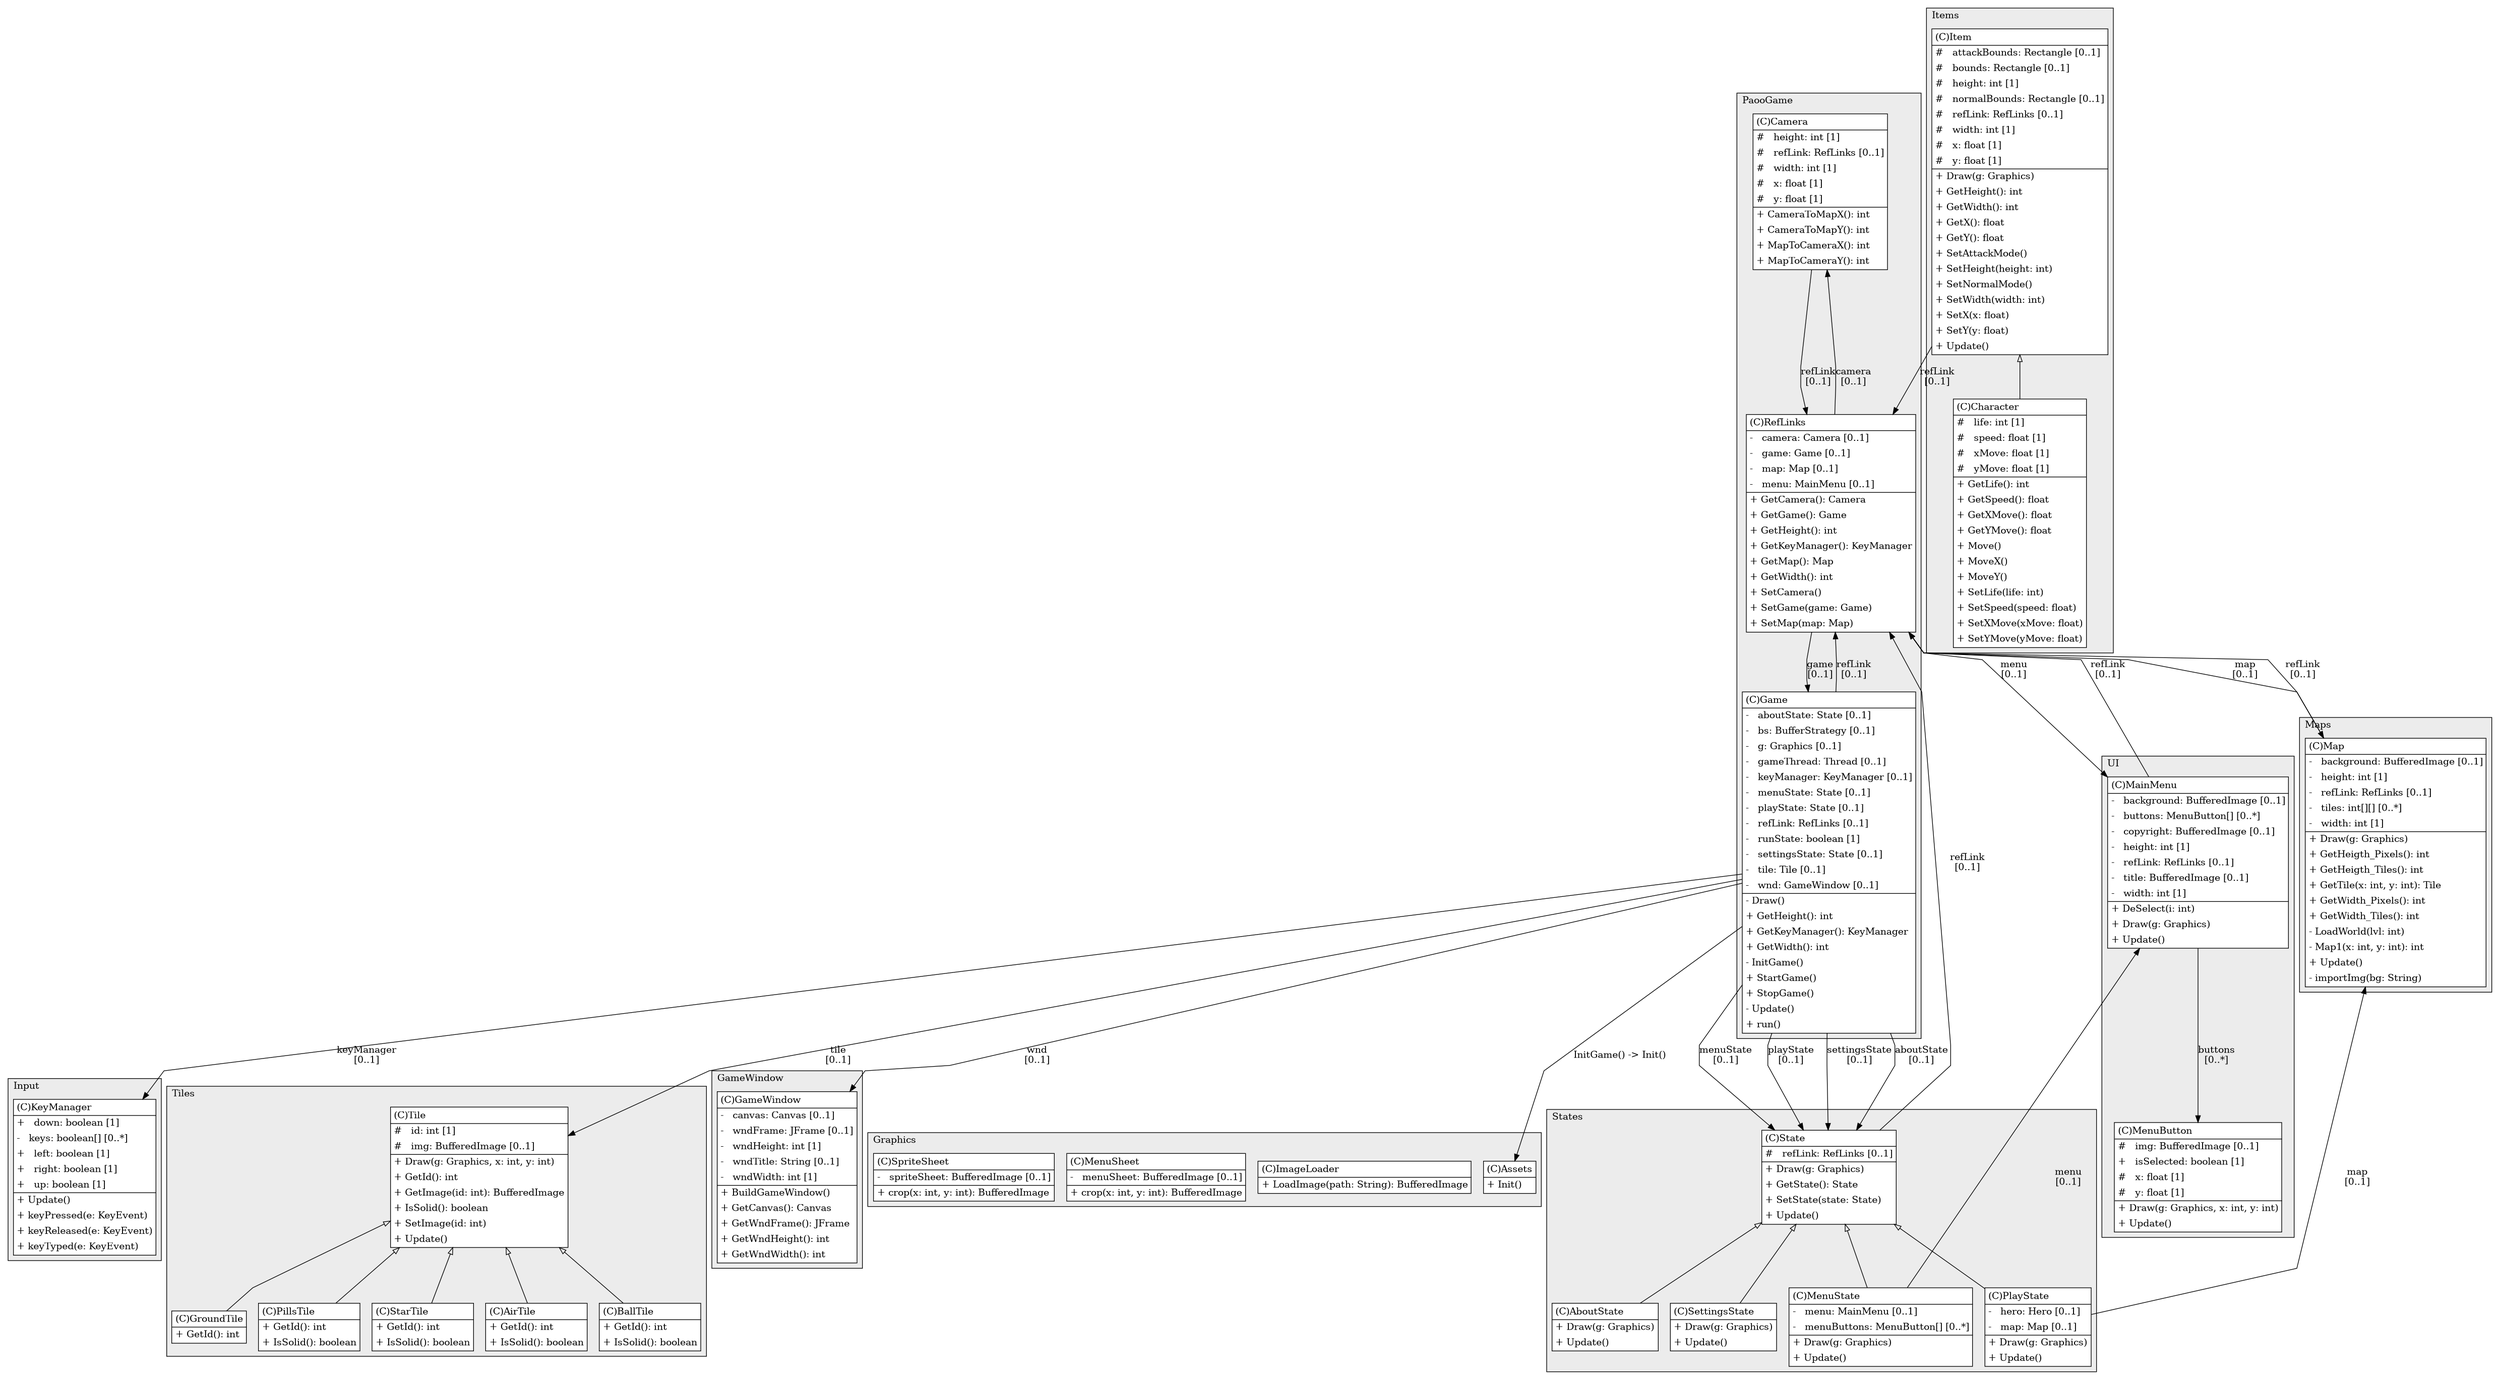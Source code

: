 @startuml

/' diagram meta data start
config=StructureConfiguration;
{
  "projectClassification": {
    "searchMode": "OpenProject", // OpenProject, AllProjects
    "includedProjects": "",
    "pathEndKeywords": "*.impl",
    "isClientPath": "",
    "isClientName": "",
    "isTestPath": "",
    "isTestName": "",
    "isMappingPath": "",
    "isMappingName": "",
    "isDataAccessPath": "",
    "isDataAccessName": "",
    "isDataStructurePath": "",
    "isDataStructureName": "",
    "isInterfaceStructuresPath": "",
    "isInterfaceStructuresName": "",
    "isEntryPointPath": "",
    "isEntryPointName": "",
    "treatFinalFieldsAsMandatory": false
  },
  "graphRestriction": {
    "classPackageExcludeFilter": "",
    "classPackageIncludeFilter": "",
    "classNameExcludeFilter": "",
    "classNameIncludeFilter": "",
    "methodNameExcludeFilter": "",
    "methodNameIncludeFilter": "",
    "removeByInheritance": "", // inheritance/annotation based filtering is done in a second step
    "removeByAnnotation": "",
    "removeByClassPackage": "", // cleanup the graph after inheritance/annotation based filtering is done
    "removeByClassName": "",
    "cutMappings": false,
    "cutEnum": true,
    "cutTests": true,
    "cutClient": true,
    "cutDataAccess": true,
    "cutInterfaceStructures": true,
    "cutDataStructures": true,
    "cutGetterAndSetter": true,
    "cutConstructors": true
  },
  "graphTraversal": {
    "forwardDepth": 3,
    "backwardDepth": 3,
    "classPackageExcludeFilter": "",
    "classPackageIncludeFilter": "",
    "classNameExcludeFilter": "",
    "classNameIncludeFilter": "",
    "methodNameExcludeFilter": "",
    "methodNameIncludeFilter": "",
    "hideMappings": false,
    "hideDataStructures": false,
    "hidePrivateMethods": true,
    "hideInterfaceCalls": true, // indirection: implementation -> interface (is hidden) -> implementation
    "onlyShowApplicationEntryPoints": false, // root node is included
    "useMethodCallsForStructureDiagram": "ForwardOnly" // ForwardOnly, BothDirections, No
  },
  "details": {
    "aggregation": "GroupByClass", // ByClass, GroupByClass, None
    "showClassGenericTypes": true,
    "showMethods": true,
    "showMethodParameterNames": true,
    "showMethodParameterTypes": true,
    "showMethodReturnType": true,
    "showPackageLevels": 2,
    "showDetailedClassStructure": true
  },
  "rootClass": "PaooGame.UI.MainMenu",
  "extensionCallbackMethod": "" // qualified.class.name#methodName - signature: public static String method(String)
}
diagram meta data end '/



digraph g {
    rankdir="TB"
    splines=polyline
    

'nodes 
subgraph cluster_1161975619 { 
   	label=PaooGame
	labeljust=l
	fillcolor="#ececec"
	style=filled
   
   Camera1161975619[
	label=<<TABLE BORDER="1" CELLBORDER="0" CELLPADDING="4" CELLSPACING="0">
<TR><TD ALIGN="LEFT" >(C)Camera</TD></TR>
<HR/>
<TR><TD ALIGN="LEFT" >#   height: int [1]</TD></TR>
<TR><TD ALIGN="LEFT" >#   refLink: RefLinks [0..1]</TD></TR>
<TR><TD ALIGN="LEFT" >#   width: int [1]</TD></TR>
<TR><TD ALIGN="LEFT" >#   x: float [1]</TD></TR>
<TR><TD ALIGN="LEFT" >#   y: float [1]</TD></TR>
<HR/>
<TR><TD ALIGN="LEFT" >+ CameraToMapX(): int</TD></TR>
<TR><TD ALIGN="LEFT" >+ CameraToMapY(): int</TD></TR>
<TR><TD ALIGN="LEFT" >+ MapToCameraX(): int</TD></TR>
<TR><TD ALIGN="LEFT" >+ MapToCameraY(): int</TD></TR>
</TABLE>>
	style=filled
	margin=0
	shape=plaintext
	fillcolor="#FFFFFF"
];

Game1161975619[
	label=<<TABLE BORDER="1" CELLBORDER="0" CELLPADDING="4" CELLSPACING="0">
<TR><TD ALIGN="LEFT" >(C)Game</TD></TR>
<HR/>
<TR><TD ALIGN="LEFT" >-   aboutState: State [0..1]</TD></TR>
<TR><TD ALIGN="LEFT" >-   bs: BufferStrategy [0..1]</TD></TR>
<TR><TD ALIGN="LEFT" >-   g: Graphics [0..1]</TD></TR>
<TR><TD ALIGN="LEFT" >-   gameThread: Thread [0..1]</TD></TR>
<TR><TD ALIGN="LEFT" >-   keyManager: KeyManager [0..1]</TD></TR>
<TR><TD ALIGN="LEFT" >-   menuState: State [0..1]</TD></TR>
<TR><TD ALIGN="LEFT" >-   playState: State [0..1]</TD></TR>
<TR><TD ALIGN="LEFT" >-   refLink: RefLinks [0..1]</TD></TR>
<TR><TD ALIGN="LEFT" >-   runState: boolean [1]</TD></TR>
<TR><TD ALIGN="LEFT" >-   settingsState: State [0..1]</TD></TR>
<TR><TD ALIGN="LEFT" >-   tile: Tile [0..1]</TD></TR>
<TR><TD ALIGN="LEFT" >-   wnd: GameWindow [0..1]</TD></TR>
<HR/>
<TR><TD ALIGN="LEFT" >- Draw()</TD></TR>
<TR><TD ALIGN="LEFT" >+ GetHeight(): int</TD></TR>
<TR><TD ALIGN="LEFT" >+ GetKeyManager(): KeyManager</TD></TR>
<TR><TD ALIGN="LEFT" >+ GetWidth(): int</TD></TR>
<TR><TD ALIGN="LEFT" >- InitGame()</TD></TR>
<TR><TD ALIGN="LEFT" >+ StartGame()</TD></TR>
<TR><TD ALIGN="LEFT" >+ StopGame()</TD></TR>
<TR><TD ALIGN="LEFT" >- Update()</TD></TR>
<TR><TD ALIGN="LEFT" >+ run()</TD></TR>
</TABLE>>
	style=filled
	margin=0
	shape=plaintext
	fillcolor="#FFFFFF"
];

RefLinks1161975619[
	label=<<TABLE BORDER="1" CELLBORDER="0" CELLPADDING="4" CELLSPACING="0">
<TR><TD ALIGN="LEFT" >(C)RefLinks</TD></TR>
<HR/>
<TR><TD ALIGN="LEFT" >-   camera: Camera [0..1]</TD></TR>
<TR><TD ALIGN="LEFT" >-   game: Game [0..1]</TD></TR>
<TR><TD ALIGN="LEFT" >-   map: Map [0..1]</TD></TR>
<TR><TD ALIGN="LEFT" >-   menu: MainMenu [0..1]</TD></TR>
<HR/>
<TR><TD ALIGN="LEFT" >+ GetCamera(): Camera</TD></TR>
<TR><TD ALIGN="LEFT" >+ GetGame(): Game</TD></TR>
<TR><TD ALIGN="LEFT" >+ GetHeight(): int</TD></TR>
<TR><TD ALIGN="LEFT" >+ GetKeyManager(): KeyManager</TD></TR>
<TR><TD ALIGN="LEFT" >+ GetMap(): Map</TD></TR>
<TR><TD ALIGN="LEFT" >+ GetWidth(): int</TD></TR>
<TR><TD ALIGN="LEFT" >+ SetCamera()</TD></TR>
<TR><TD ALIGN="LEFT" >+ SetGame(game: Game)</TD></TR>
<TR><TD ALIGN="LEFT" >+ SetMap(map: Map)</TD></TR>
</TABLE>>
	style=filled
	margin=0
	shape=plaintext
	fillcolor="#FFFFFF"
];
} 

subgraph cluster_1569541470 { 
   	label=GameWindow
	labeljust=l
	fillcolor="#ececec"
	style=filled
   
   GameWindow62546477[
	label=<<TABLE BORDER="1" CELLBORDER="0" CELLPADDING="4" CELLSPACING="0">
<TR><TD ALIGN="LEFT" >(C)GameWindow</TD></TR>
<HR/>
<TR><TD ALIGN="LEFT" >-   canvas: Canvas [0..1]</TD></TR>
<TR><TD ALIGN="LEFT" >-   wndFrame: JFrame [0..1]</TD></TR>
<TR><TD ALIGN="LEFT" >-   wndHeight: int [1]</TD></TR>
<TR><TD ALIGN="LEFT" >-   wndTitle: String [0..1]</TD></TR>
<TR><TD ALIGN="LEFT" >-   wndWidth: int [1]</TD></TR>
<HR/>
<TR><TD ALIGN="LEFT" >+ BuildGameWindow()</TD></TR>
<TR><TD ALIGN="LEFT" >+ GetCanvas(): Canvas</TD></TR>
<TR><TD ALIGN="LEFT" >+ GetWndFrame(): JFrame</TD></TR>
<TR><TD ALIGN="LEFT" >+ GetWndHeight(): int</TD></TR>
<TR><TD ALIGN="LEFT" >+ GetWndWidth(): int</TD></TR>
</TABLE>>
	style=filled
	margin=0
	shape=plaintext
	fillcolor="#FFFFFF"
];
} 

subgraph cluster_165351083 { 
   	label=Graphics
	labeljust=l
	fillcolor="#ececec"
	style=filled
   
   Assets399451382[
	label=<<TABLE BORDER="1" CELLBORDER="0" CELLPADDING="4" CELLSPACING="0">
<TR><TD ALIGN="LEFT" >(C)Assets</TD></TR>
<HR/>
<TR><TD ALIGN="LEFT" >+ Init()</TD></TR>
</TABLE>>
	style=filled
	margin=0
	shape=plaintext
	fillcolor="#FFFFFF"
];

ImageLoader399451382[
	label=<<TABLE BORDER="1" CELLBORDER="0" CELLPADDING="4" CELLSPACING="0">
<TR><TD ALIGN="LEFT" >(C)ImageLoader</TD></TR>
<HR/>
<TR><TD ALIGN="LEFT" >+ LoadImage(path: String): BufferedImage</TD></TR>
</TABLE>>
	style=filled
	margin=0
	shape=plaintext
	fillcolor="#FFFFFF"
];

MenuSheet399451382[
	label=<<TABLE BORDER="1" CELLBORDER="0" CELLPADDING="4" CELLSPACING="0">
<TR><TD ALIGN="LEFT" >(C)MenuSheet</TD></TR>
<HR/>
<TR><TD ALIGN="LEFT" >-   menuSheet: BufferedImage [0..1]</TD></TR>
<HR/>
<TR><TD ALIGN="LEFT" >+ crop(x: int, y: int): BufferedImage</TD></TR>
</TABLE>>
	style=filled
	margin=0
	shape=plaintext
	fillcolor="#FFFFFF"
];

SpriteSheet399451382[
	label=<<TABLE BORDER="1" CELLBORDER="0" CELLPADDING="4" CELLSPACING="0">
<TR><TD ALIGN="LEFT" >(C)SpriteSheet</TD></TR>
<HR/>
<TR><TD ALIGN="LEFT" >-   spriteSheet: BufferedImage [0..1]</TD></TR>
<HR/>
<TR><TD ALIGN="LEFT" >+ crop(x: int, y: int): BufferedImage</TD></TR>
</TABLE>>
	style=filled
	margin=0
	shape=plaintext
	fillcolor="#FFFFFF"
];
} 

subgraph cluster_1808614878 { 
   	label=States
	labeljust=l
	fillcolor="#ececec"
	style=filled
   
   AboutState2017322797[
	label=<<TABLE BORDER="1" CELLBORDER="0" CELLPADDING="4" CELLSPACING="0">
<TR><TD ALIGN="LEFT" >(C)AboutState</TD></TR>
<HR/>
<TR><TD ALIGN="LEFT" >+ Draw(g: Graphics)</TD></TR>
<TR><TD ALIGN="LEFT" >+ Update()</TD></TR>
</TABLE>>
	style=filled
	margin=0
	shape=plaintext
	fillcolor="#FFFFFF"
];

MenuState2017322797[
	label=<<TABLE BORDER="1" CELLBORDER="0" CELLPADDING="4" CELLSPACING="0">
<TR><TD ALIGN="LEFT" >(C)MenuState</TD></TR>
<HR/>
<TR><TD ALIGN="LEFT" >-   menu: MainMenu [0..1]</TD></TR>
<TR><TD ALIGN="LEFT" >-   menuButtons: MenuButton[] [0..*]</TD></TR>
<HR/>
<TR><TD ALIGN="LEFT" >+ Draw(g: Graphics)</TD></TR>
<TR><TD ALIGN="LEFT" >+ Update()</TD></TR>
</TABLE>>
	style=filled
	margin=0
	shape=plaintext
	fillcolor="#FFFFFF"
];

PlayState2017322797[
	label=<<TABLE BORDER="1" CELLBORDER="0" CELLPADDING="4" CELLSPACING="0">
<TR><TD ALIGN="LEFT" >(C)PlayState</TD></TR>
<HR/>
<TR><TD ALIGN="LEFT" >-   hero: Hero [0..1]</TD></TR>
<TR><TD ALIGN="LEFT" >-   map: Map [0..1]</TD></TR>
<HR/>
<TR><TD ALIGN="LEFT" >+ Draw(g: Graphics)</TD></TR>
<TR><TD ALIGN="LEFT" >+ Update()</TD></TR>
</TABLE>>
	style=filled
	margin=0
	shape=plaintext
	fillcolor="#FFFFFF"
];

SettingsState2017322797[
	label=<<TABLE BORDER="1" CELLBORDER="0" CELLPADDING="4" CELLSPACING="0">
<TR><TD ALIGN="LEFT" >(C)SettingsState</TD></TR>
<HR/>
<TR><TD ALIGN="LEFT" >+ Draw(g: Graphics)</TD></TR>
<TR><TD ALIGN="LEFT" >+ Update()</TD></TR>
</TABLE>>
	style=filled
	margin=0
	shape=plaintext
	fillcolor="#FFFFFF"
];

State2017322797[
	label=<<TABLE BORDER="1" CELLBORDER="0" CELLPADDING="4" CELLSPACING="0">
<TR><TD ALIGN="LEFT" >(C)State</TD></TR>
<HR/>
<TR><TD ALIGN="LEFT" >#   refLink: RefLinks [0..1]</TD></TR>
<HR/>
<TR><TD ALIGN="LEFT" >+ Draw(g: Graphics)</TD></TR>
<TR><TD ALIGN="LEFT" >+ GetState(): State</TD></TR>
<TR><TD ALIGN="LEFT" >+ SetState(state: State)</TD></TR>
<TR><TD ALIGN="LEFT" >+ Update()</TD></TR>
</TABLE>>
	style=filled
	margin=0
	shape=plaintext
	fillcolor="#FFFFFF"
];
} 

subgraph cluster_2390711 { 
   	label=Maps
	labeljust=l
	fillcolor="#ececec"
	style=filled
   
   Map1633849726[
	label=<<TABLE BORDER="1" CELLBORDER="0" CELLPADDING="4" CELLSPACING="0">
<TR><TD ALIGN="LEFT" >(C)Map</TD></TR>
<HR/>
<TR><TD ALIGN="LEFT" >-   background: BufferedImage [0..1]</TD></TR>
<TR><TD ALIGN="LEFT" >-   height: int [1]</TD></TR>
<TR><TD ALIGN="LEFT" >-   refLink: RefLinks [0..1]</TD></TR>
<TR><TD ALIGN="LEFT" >-   tiles: int[][] [0..*]</TD></TR>
<TR><TD ALIGN="LEFT" >-   width: int [1]</TD></TR>
<HR/>
<TR><TD ALIGN="LEFT" >+ Draw(g: Graphics)</TD></TR>
<TR><TD ALIGN="LEFT" >+ GetHeigth_Pixels(): int</TD></TR>
<TR><TD ALIGN="LEFT" >+ GetHeigth_Tiles(): int</TD></TR>
<TR><TD ALIGN="LEFT" >+ GetTile(x: int, y: int): Tile</TD></TR>
<TR><TD ALIGN="LEFT" >+ GetWidth_Pixels(): int</TD></TR>
<TR><TD ALIGN="LEFT" >+ GetWidth_Tiles(): int</TD></TR>
<TR><TD ALIGN="LEFT" >- LoadWorld(lvl: int)</TD></TR>
<TR><TD ALIGN="LEFT" >- Map1(x: int, y: int): int</TD></TR>
<TR><TD ALIGN="LEFT" >+ Update()</TD></TR>
<TR><TD ALIGN="LEFT" >- importImg(bg: String)</TD></TR>
</TABLE>>
	style=filled
	margin=0
	shape=plaintext
	fillcolor="#FFFFFF"
];
} 

subgraph cluster_2708 { 
   	label=UI
	labeljust=l
	fillcolor="#ececec"
	style=filled
   
   MainMenu1020693217[
	label=<<TABLE BORDER="1" CELLBORDER="0" CELLPADDING="4" CELLSPACING="0">
<TR><TD ALIGN="LEFT" >(C)MainMenu</TD></TR>
<HR/>
<TR><TD ALIGN="LEFT" >-   background: BufferedImage [0..1]</TD></TR>
<TR><TD ALIGN="LEFT" >-   buttons: MenuButton[] [0..*]</TD></TR>
<TR><TD ALIGN="LEFT" >-   copyright: BufferedImage [0..1]</TD></TR>
<TR><TD ALIGN="LEFT" >-   height: int [1]</TD></TR>
<TR><TD ALIGN="LEFT" >-   refLink: RefLinks [0..1]</TD></TR>
<TR><TD ALIGN="LEFT" >-   title: BufferedImage [0..1]</TD></TR>
<TR><TD ALIGN="LEFT" >-   width: int [1]</TD></TR>
<HR/>
<TR><TD ALIGN="LEFT" >+ DeSelect(i: int)</TD></TR>
<TR><TD ALIGN="LEFT" >+ Draw(g: Graphics)</TD></TR>
<TR><TD ALIGN="LEFT" >+ Update()</TD></TR>
</TABLE>>
	style=filled
	margin=0
	shape=plaintext
	fillcolor="#FFFFFF"
];

MenuButton1020693217[
	label=<<TABLE BORDER="1" CELLBORDER="0" CELLPADDING="4" CELLSPACING="0">
<TR><TD ALIGN="LEFT" >(C)MenuButton</TD></TR>
<HR/>
<TR><TD ALIGN="LEFT" >#   img: BufferedImage [0..1]</TD></TR>
<TR><TD ALIGN="LEFT" >+   isSelected: boolean [1]</TD></TR>
<TR><TD ALIGN="LEFT" >#   x: float [1]</TD></TR>
<TR><TD ALIGN="LEFT" >#   y: float [1]</TD></TR>
<HR/>
<TR><TD ALIGN="LEFT" >+ Draw(g: Graphics, x: int, y: int)</TD></TR>
<TR><TD ALIGN="LEFT" >+ Update()</TD></TR>
</TABLE>>
	style=filled
	margin=0
	shape=plaintext
	fillcolor="#FFFFFF"
];
} 

subgraph cluster_70805418 { 
   	label=Input
	labeljust=l
	fillcolor="#ececec"
	style=filled
   
   KeyManager886959423[
	label=<<TABLE BORDER="1" CELLBORDER="0" CELLPADDING="4" CELLSPACING="0">
<TR><TD ALIGN="LEFT" >(C)KeyManager</TD></TR>
<HR/>
<TR><TD ALIGN="LEFT" >+   down: boolean [1]</TD></TR>
<TR><TD ALIGN="LEFT" >-   keys: boolean[] [0..*]</TD></TR>
<TR><TD ALIGN="LEFT" >+   left: boolean [1]</TD></TR>
<TR><TD ALIGN="LEFT" >+   right: boolean [1]</TD></TR>
<TR><TD ALIGN="LEFT" >+   up: boolean [1]</TD></TR>
<HR/>
<TR><TD ALIGN="LEFT" >+ Update()</TD></TR>
<TR><TD ALIGN="LEFT" >+ keyPressed(e: KeyEvent)</TD></TR>
<TR><TD ALIGN="LEFT" >+ keyReleased(e: KeyEvent)</TD></TR>
<TR><TD ALIGN="LEFT" >+ keyTyped(e: KeyEvent)</TD></TR>
</TABLE>>
	style=filled
	margin=0
	shape=plaintext
	fillcolor="#FFFFFF"
];
} 

subgraph cluster_70973344 { 
   	label=Items
	labeljust=l
	fillcolor="#ececec"
	style=filled
   
   Character887127349[
	label=<<TABLE BORDER="1" CELLBORDER="0" CELLPADDING="4" CELLSPACING="0">
<TR><TD ALIGN="LEFT" >(C)Character</TD></TR>
<HR/>
<TR><TD ALIGN="LEFT" >#   life: int [1]</TD></TR>
<TR><TD ALIGN="LEFT" >#   speed: float [1]</TD></TR>
<TR><TD ALIGN="LEFT" >#   xMove: float [1]</TD></TR>
<TR><TD ALIGN="LEFT" >#   yMove: float [1]</TD></TR>
<HR/>
<TR><TD ALIGN="LEFT" >+ GetLife(): int</TD></TR>
<TR><TD ALIGN="LEFT" >+ GetSpeed(): float</TD></TR>
<TR><TD ALIGN="LEFT" >+ GetXMove(): float</TD></TR>
<TR><TD ALIGN="LEFT" >+ GetYMove(): float</TD></TR>
<TR><TD ALIGN="LEFT" >+ Move()</TD></TR>
<TR><TD ALIGN="LEFT" >+ MoveX()</TD></TR>
<TR><TD ALIGN="LEFT" >+ MoveY()</TD></TR>
<TR><TD ALIGN="LEFT" >+ SetLife(life: int)</TD></TR>
<TR><TD ALIGN="LEFT" >+ SetSpeed(speed: float)</TD></TR>
<TR><TD ALIGN="LEFT" >+ SetXMove(xMove: float)</TD></TR>
<TR><TD ALIGN="LEFT" >+ SetYMove(yMove: float)</TD></TR>
</TABLE>>
	style=filled
	margin=0
	shape=plaintext
	fillcolor="#FFFFFF"
];

Item887127349[
	label=<<TABLE BORDER="1" CELLBORDER="0" CELLPADDING="4" CELLSPACING="0">
<TR><TD ALIGN="LEFT" >(C)Item</TD></TR>
<HR/>
<TR><TD ALIGN="LEFT" >#   attackBounds: Rectangle [0..1]</TD></TR>
<TR><TD ALIGN="LEFT" >#   bounds: Rectangle [0..1]</TD></TR>
<TR><TD ALIGN="LEFT" >#   height: int [1]</TD></TR>
<TR><TD ALIGN="LEFT" >#   normalBounds: Rectangle [0..1]</TD></TR>
<TR><TD ALIGN="LEFT" >#   refLink: RefLinks [0..1]</TD></TR>
<TR><TD ALIGN="LEFT" >#   width: int [1]</TD></TR>
<TR><TD ALIGN="LEFT" >#   x: float [1]</TD></TR>
<TR><TD ALIGN="LEFT" >#   y: float [1]</TD></TR>
<HR/>
<TR><TD ALIGN="LEFT" >+ Draw(g: Graphics)</TD></TR>
<TR><TD ALIGN="LEFT" >+ GetHeight(): int</TD></TR>
<TR><TD ALIGN="LEFT" >+ GetWidth(): int</TD></TR>
<TR><TD ALIGN="LEFT" >+ GetX(): float</TD></TR>
<TR><TD ALIGN="LEFT" >+ GetY(): float</TD></TR>
<TR><TD ALIGN="LEFT" >+ SetAttackMode()</TD></TR>
<TR><TD ALIGN="LEFT" >+ SetHeight(height: int)</TD></TR>
<TR><TD ALIGN="LEFT" >+ SetNormalMode()</TD></TR>
<TR><TD ALIGN="LEFT" >+ SetWidth(width: int)</TD></TR>
<TR><TD ALIGN="LEFT" >+ SetX(x: float)</TD></TR>
<TR><TD ALIGN="LEFT" >+ SetY(y: float)</TD></TR>
<TR><TD ALIGN="LEFT" >+ Update()</TD></TR>
</TABLE>>
	style=filled
	margin=0
	shape=plaintext
	fillcolor="#FFFFFF"
];
} 

subgraph cluster_80810853 { 
   	label=Tiles
	labeljust=l
	fillcolor="#ececec"
	style=filled
   
   AirTile896964858[
	label=<<TABLE BORDER="1" CELLBORDER="0" CELLPADDING="4" CELLSPACING="0">
<TR><TD ALIGN="LEFT" >(C)AirTile</TD></TR>
<HR/>
<TR><TD ALIGN="LEFT" >+ GetId(): int</TD></TR>
<TR><TD ALIGN="LEFT" >+ IsSolid(): boolean</TD></TR>
</TABLE>>
	style=filled
	margin=0
	shape=plaintext
	fillcolor="#FFFFFF"
];

BallTile896964858[
	label=<<TABLE BORDER="1" CELLBORDER="0" CELLPADDING="4" CELLSPACING="0">
<TR><TD ALIGN="LEFT" >(C)BallTile</TD></TR>
<HR/>
<TR><TD ALIGN="LEFT" >+ GetId(): int</TD></TR>
<TR><TD ALIGN="LEFT" >+ IsSolid(): boolean</TD></TR>
</TABLE>>
	style=filled
	margin=0
	shape=plaintext
	fillcolor="#FFFFFF"
];

GroundTile896964858[
	label=<<TABLE BORDER="1" CELLBORDER="0" CELLPADDING="4" CELLSPACING="0">
<TR><TD ALIGN="LEFT" >(C)GroundTile</TD></TR>
<HR/>
<TR><TD ALIGN="LEFT" >+ GetId(): int</TD></TR>
</TABLE>>
	style=filled
	margin=0
	shape=plaintext
	fillcolor="#FFFFFF"
];

PillsTile896964858[
	label=<<TABLE BORDER="1" CELLBORDER="0" CELLPADDING="4" CELLSPACING="0">
<TR><TD ALIGN="LEFT" >(C)PillsTile</TD></TR>
<HR/>
<TR><TD ALIGN="LEFT" >+ GetId(): int</TD></TR>
<TR><TD ALIGN="LEFT" >+ IsSolid(): boolean</TD></TR>
</TABLE>>
	style=filled
	margin=0
	shape=plaintext
	fillcolor="#FFFFFF"
];

StarTile896964858[
	label=<<TABLE BORDER="1" CELLBORDER="0" CELLPADDING="4" CELLSPACING="0">
<TR><TD ALIGN="LEFT" >(C)StarTile</TD></TR>
<HR/>
<TR><TD ALIGN="LEFT" >+ GetId(): int</TD></TR>
<TR><TD ALIGN="LEFT" >+ IsSolid(): boolean</TD></TR>
</TABLE>>
	style=filled
	margin=0
	shape=plaintext
	fillcolor="#FFFFFF"
];

Tile896964858[
	label=<<TABLE BORDER="1" CELLBORDER="0" CELLPADDING="4" CELLSPACING="0">
<TR><TD ALIGN="LEFT" >(C)Tile</TD></TR>
<HR/>
<TR><TD ALIGN="LEFT" >#   id: int [1]</TD></TR>
<TR><TD ALIGN="LEFT" >#   img: BufferedImage [0..1]</TD></TR>
<HR/>
<TR><TD ALIGN="LEFT" >+ Draw(g: Graphics, x: int, y: int)</TD></TR>
<TR><TD ALIGN="LEFT" >+ GetId(): int</TD></TR>
<TR><TD ALIGN="LEFT" >+ GetImage(id: int): BufferedImage</TD></TR>
<TR><TD ALIGN="LEFT" >+ IsSolid(): boolean</TD></TR>
<TR><TD ALIGN="LEFT" >+ SetImage(id: int)</TD></TR>
<TR><TD ALIGN="LEFT" >+ Update()</TD></TR>
</TABLE>>
	style=filled
	margin=0
	shape=plaintext
	fillcolor="#FFFFFF"
];
} 

'edges    
Camera1161975619 -> RefLinks1161975619[label="refLink
[0..1]"];
Game1161975619 -> Assets399451382[label="InitGame() -> Init()"];
Game1161975619 -> GameWindow62546477[label="wnd
[0..1]"];
Game1161975619 -> KeyManager886959423[label="keyManager
[0..1]"];
Game1161975619 -> RefLinks1161975619[label="refLink
[0..1]"];
Game1161975619 -> State2017322797[label="aboutState
[0..1]"];
Game1161975619 -> State2017322797[label="menuState
[0..1]"];
Game1161975619 -> State2017322797[label="playState
[0..1]"];
Game1161975619 -> State2017322797[label="settingsState
[0..1]"];
Game1161975619 -> Tile896964858[label="tile
[0..1]"];
Item887127349 -> Character887127349[arrowhead=none, arrowtail=empty, dir=both];
Item887127349 -> RefLinks1161975619[label="refLink
[0..1]"];
MainMenu1020693217 -> MenuButton1020693217[label="buttons
[0..*]"];
MainMenu1020693217 -> RefLinks1161975619[label="refLink
[0..1]"];
Map1633849726 -> RefLinks1161975619[label="refLink
[0..1]"];
MenuState2017322797 -> MainMenu1020693217[label="menu
[0..1]"];
PlayState2017322797 -> Map1633849726[label="map
[0..1]"];
RefLinks1161975619 -> Camera1161975619[label="camera
[0..1]"];
RefLinks1161975619 -> Game1161975619[label="game
[0..1]"];
RefLinks1161975619 -> MainMenu1020693217[label="menu
[0..1]"];
RefLinks1161975619 -> Map1633849726[label="map
[0..1]"];
State2017322797 -> AboutState2017322797[arrowhead=none, arrowtail=empty, dir=both];
State2017322797 -> MenuState2017322797[arrowhead=none, arrowtail=empty, dir=both];
State2017322797 -> PlayState2017322797[arrowhead=none, arrowtail=empty, dir=both];
State2017322797 -> RefLinks1161975619[label="refLink
[0..1]"];
State2017322797 -> SettingsState2017322797[arrowhead=none, arrowtail=empty, dir=both];
Tile896964858 -> AirTile896964858[arrowhead=none, arrowtail=empty, dir=both];
Tile896964858 -> BallTile896964858[arrowhead=none, arrowtail=empty, dir=both];
Tile896964858 -> GroundTile896964858[arrowhead=none, arrowtail=empty, dir=both];
Tile896964858 -> PillsTile896964858[arrowhead=none, arrowtail=empty, dir=both];
Tile896964858 -> StarTile896964858[arrowhead=none, arrowtail=empty, dir=both];
    
}
@enduml